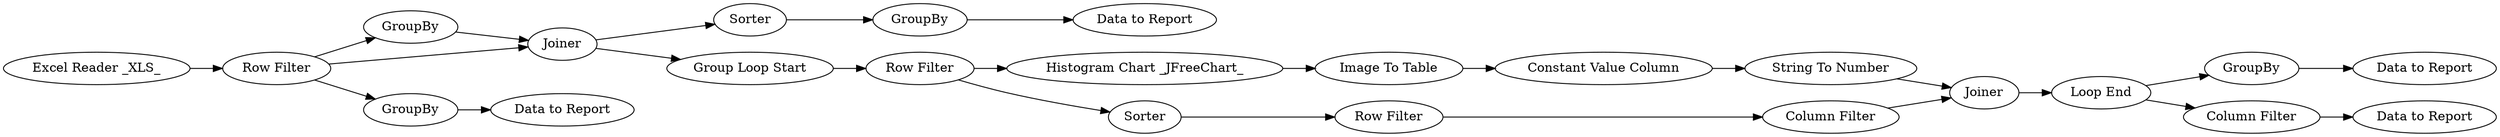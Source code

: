 digraph {
	"-3928305711544621653_34" [label=GroupBy]
	"-97819541791136661_8" [label="Histogram Chart _JFreeChart_"]
	"-97819541791136661_25" [label=Joiner]
	"-97819541791136661_9" [label="Row Filter"]
	"-97819541791136661_16" [label="Row Filter"]
	"-97819541791136661_5" [label=Sorter]
	"-3928305711544621653_31" [label="Data to Report"]
	"-3928305711544621653_17" [label="Loop End"]
	"-3928305711544621653_35" [label=Sorter]
	"-97819541791136661_22" [label="Image To Table"]
	"-3928305711544621653_3" [label=GroupBy]
	"-97819541791136661_11" [label="Column Filter"]
	"-3928305711544621653_28" [label=GroupBy]
	"-97819541791136661_23" [label="Constant Value Column"]
	"-3928305711544621653_4" [label=Joiner]
	"-3928305711544621653_13" [label="Row Filter"]
	"-3928305711544621653_33" [label=GroupBy]
	"-97819541791136661_26" [label="String To Number"]
	"-3928305711544621653_21" [label="Group Loop Start"]
	"-3928305711544621653_18" [label="Excel Reader _XLS_"]
	"-3928305711544621653_36" [label="Data to Report"]
	"-3928305711544621653_29" [label="Data to Report"]
	"-3928305711544621653_27" [label="Column Filter"]
	"-3928305711544621653_10" [label="Data to Report"]
	"-97819541791136661_26" -> "-97819541791136661_25"
	"-97819541791136661_9" -> "-97819541791136661_11"
	"-3928305711544621653_4" -> "-3928305711544621653_35"
	"-97819541791136661_8" -> "-97819541791136661_22"
	"-3928305711544621653_34" -> "-3928305711544621653_36"
	"-3928305711544621653_13" -> "-3928305711544621653_33"
	"-3928305711544621653_3" -> "-3928305711544621653_4"
	"-3928305711544621653_35" -> "-3928305711544621653_34"
	"-3928305711544621653_13" -> "-3928305711544621653_4"
	"-3928305711544621653_21" -> "-97819541791136661_16"
	"-97819541791136661_25" -> "-3928305711544621653_17"
	"-97819541791136661_5" -> "-97819541791136661_9"
	"-3928305711544621653_27" -> "-3928305711544621653_10"
	"-97819541791136661_16" -> "-97819541791136661_5"
	"-3928305711544621653_17" -> "-3928305711544621653_28"
	"-3928305711544621653_18" -> "-3928305711544621653_13"
	"-97819541791136661_11" -> "-97819541791136661_25"
	"-97819541791136661_16" -> "-97819541791136661_8"
	"-97819541791136661_23" -> "-97819541791136661_26"
	"-97819541791136661_22" -> "-97819541791136661_23"
	"-3928305711544621653_17" -> "-3928305711544621653_27"
	"-3928305711544621653_4" -> "-3928305711544621653_21"
	"-3928305711544621653_13" -> "-3928305711544621653_3"
	"-3928305711544621653_33" -> "-3928305711544621653_31"
	"-3928305711544621653_28" -> "-3928305711544621653_29"
	rankdir=LR
}
